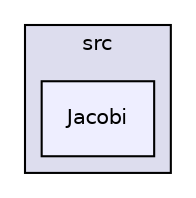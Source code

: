 digraph "include/Eigen/src/Jacobi" {
  compound=true
  node [ fontsize="10", fontname="Helvetica"];
  edge [ labelfontsize="10", labelfontname="Helvetica"];
  subgraph clusterdir_17db75917637b7e81f1284e33243b998 {
    graph [ bgcolor="#ddddee", pencolor="black", label="src" fontname="Helvetica", fontsize="10", URL="dir_17db75917637b7e81f1284e33243b998.html"]
  dir_98f5d56ab3243104abddf5a08987ce69 [shape=box, label="Jacobi", style="filled", fillcolor="#eeeeff", pencolor="black", URL="dir_98f5d56ab3243104abddf5a08987ce69.html"];
  }
}

